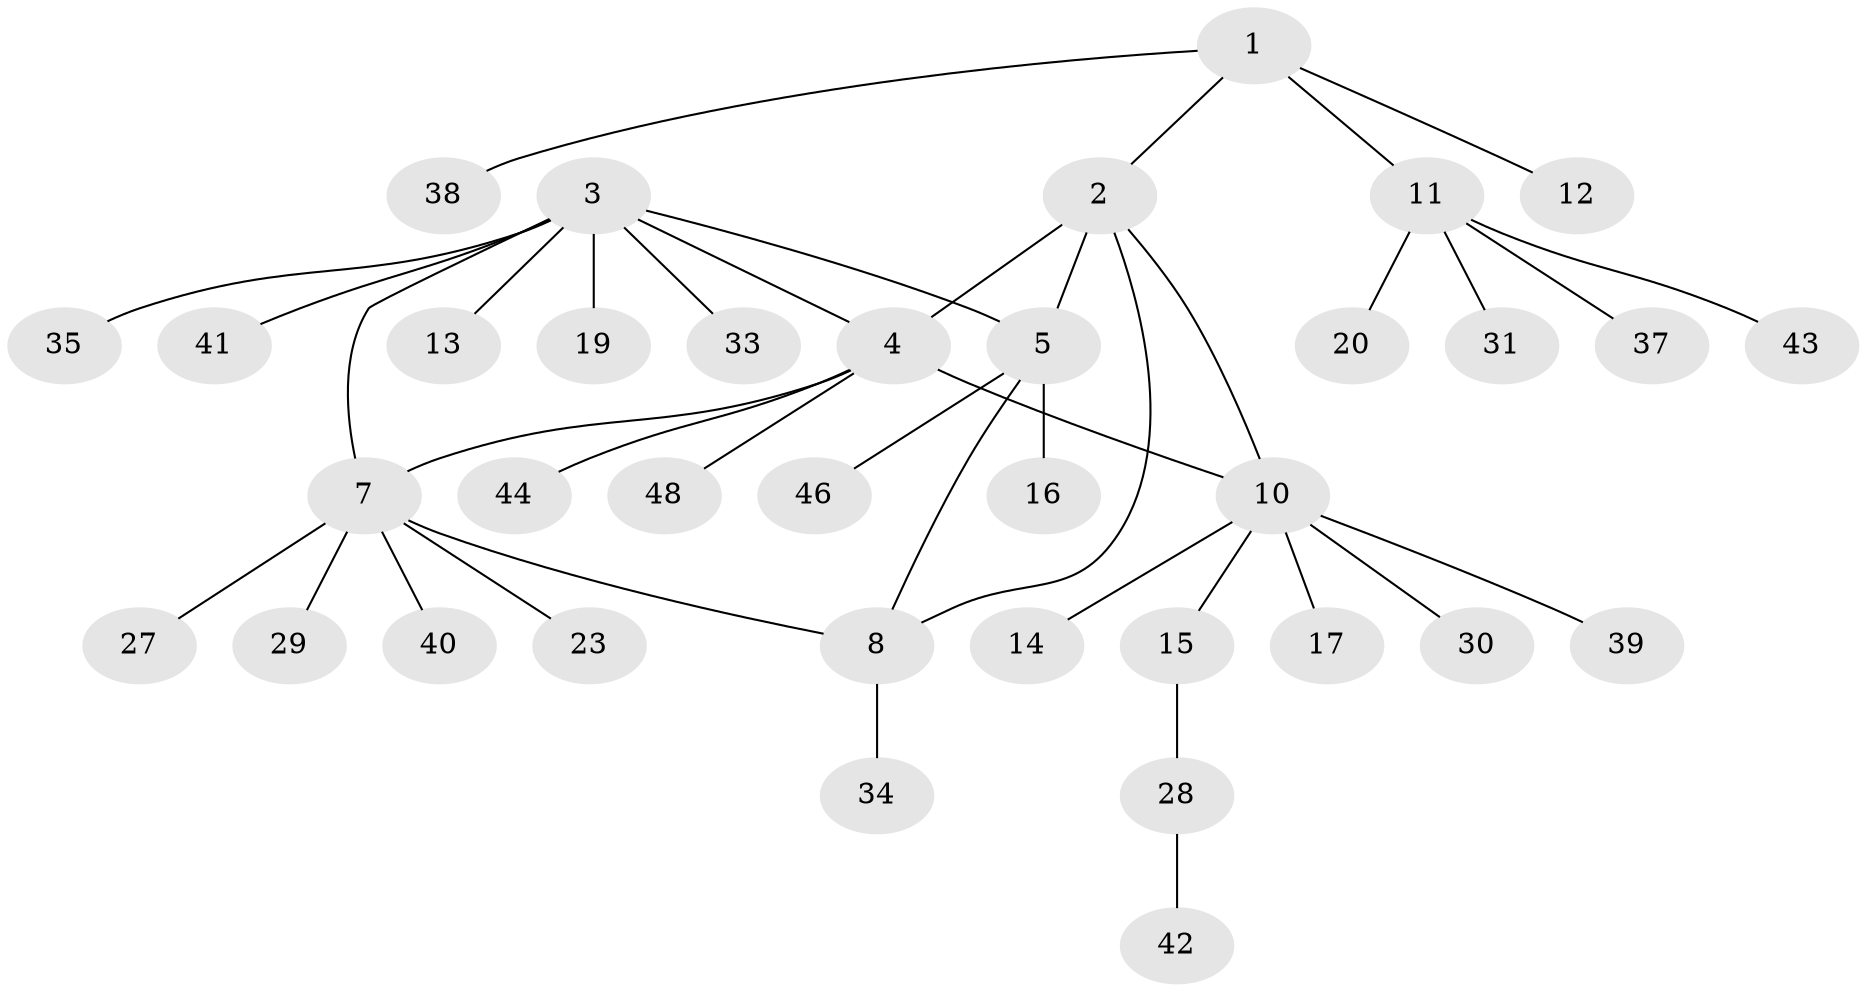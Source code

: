 // original degree distribution, {4: 0.04, 5: 0.06, 8: 0.04, 6: 0.04, 3: 0.04, 7: 0.02, 1: 0.6, 2: 0.16}
// Generated by graph-tools (version 1.1) at 2025/11/02/27/25 16:11:36]
// undirected, 36 vertices, 40 edges
graph export_dot {
graph [start="1"]
  node [color=gray90,style=filled];
  1 [super="+32"];
  2 [super="+6"];
  3 [super="+24"];
  4 [super="+9"];
  5 [super="+21"];
  7 [super="+36"];
  8 [super="+18"];
  10 [super="+22"];
  11 [super="+47"];
  12;
  13;
  14;
  15;
  16 [super="+26"];
  17;
  19;
  20;
  23 [super="+25"];
  27;
  28 [super="+45"];
  29 [super="+49"];
  30;
  31;
  33;
  34 [super="+50"];
  35;
  37;
  38;
  39;
  40;
  41;
  42;
  43;
  44;
  46;
  48;
  1 -- 2;
  1 -- 11;
  1 -- 12;
  1 -- 38;
  2 -- 4 [weight=2];
  2 -- 8;
  2 -- 10;
  2 -- 5;
  3 -- 4;
  3 -- 5;
  3 -- 7;
  3 -- 13;
  3 -- 19;
  3 -- 35;
  3 -- 41;
  3 -- 33;
  4 -- 44;
  4 -- 48;
  4 -- 10;
  4 -- 7;
  5 -- 8;
  5 -- 16;
  5 -- 46;
  7 -- 8;
  7 -- 23;
  7 -- 27;
  7 -- 29;
  7 -- 40;
  8 -- 34;
  10 -- 14;
  10 -- 15;
  10 -- 17;
  10 -- 39;
  10 -- 30;
  11 -- 20;
  11 -- 31;
  11 -- 37;
  11 -- 43;
  15 -- 28;
  28 -- 42;
}
